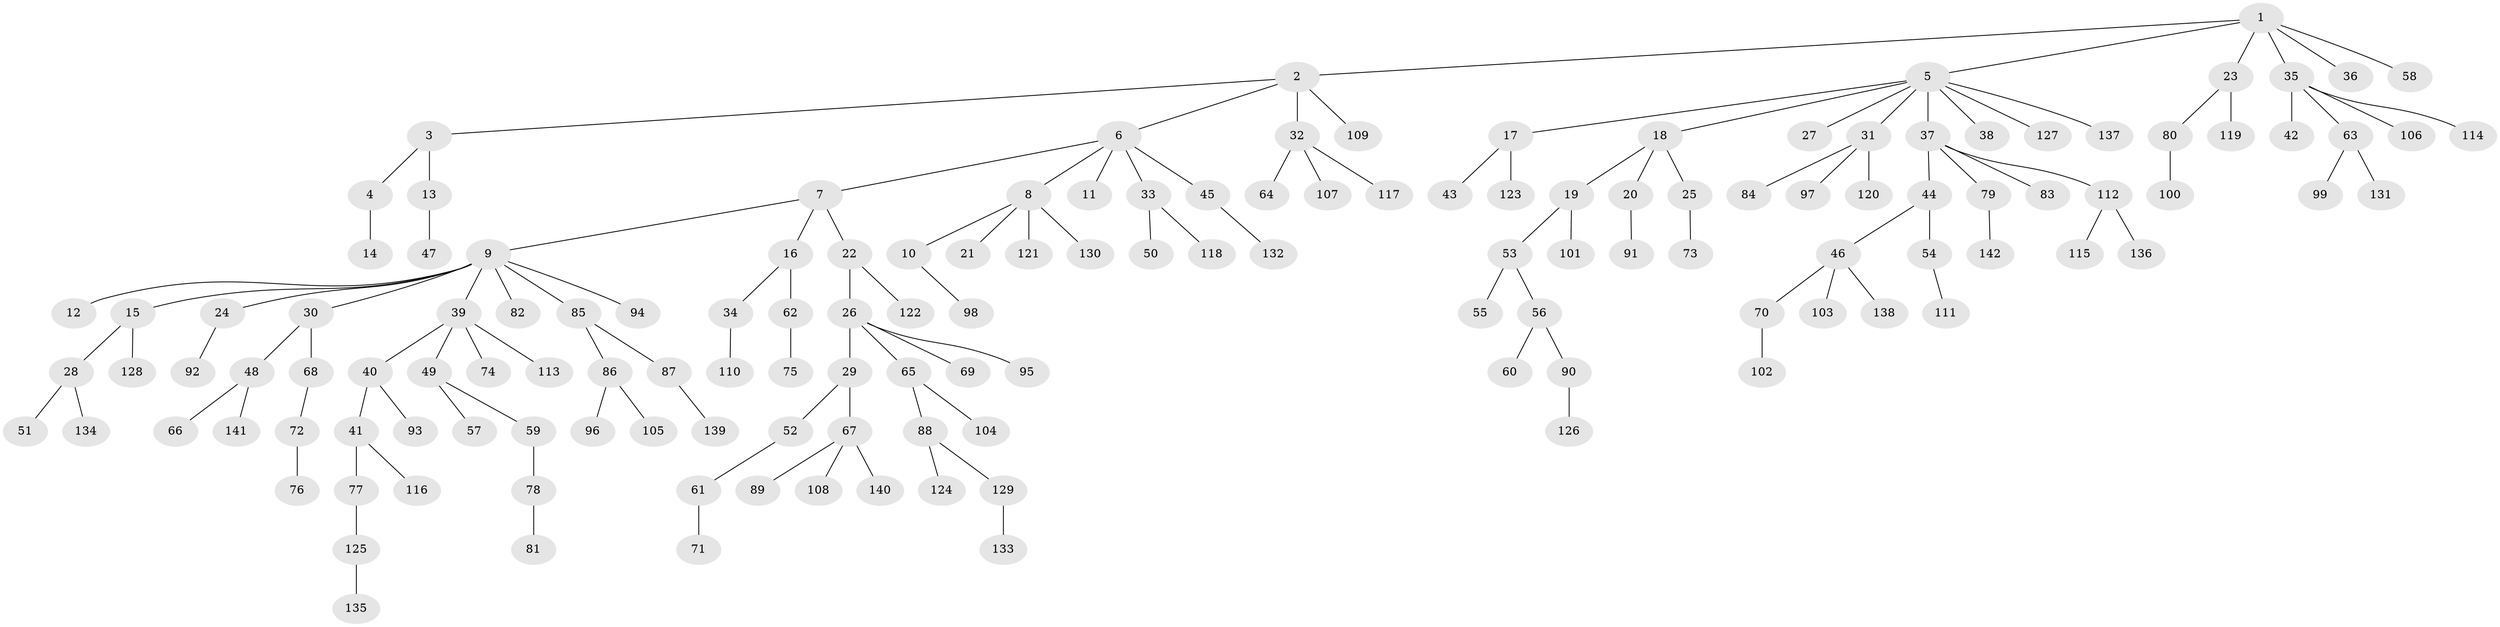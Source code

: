 // Generated by graph-tools (version 1.1) at 2025/11/02/27/25 16:11:26]
// undirected, 142 vertices, 141 edges
graph export_dot {
graph [start="1"]
  node [color=gray90,style=filled];
  1;
  2;
  3;
  4;
  5;
  6;
  7;
  8;
  9;
  10;
  11;
  12;
  13;
  14;
  15;
  16;
  17;
  18;
  19;
  20;
  21;
  22;
  23;
  24;
  25;
  26;
  27;
  28;
  29;
  30;
  31;
  32;
  33;
  34;
  35;
  36;
  37;
  38;
  39;
  40;
  41;
  42;
  43;
  44;
  45;
  46;
  47;
  48;
  49;
  50;
  51;
  52;
  53;
  54;
  55;
  56;
  57;
  58;
  59;
  60;
  61;
  62;
  63;
  64;
  65;
  66;
  67;
  68;
  69;
  70;
  71;
  72;
  73;
  74;
  75;
  76;
  77;
  78;
  79;
  80;
  81;
  82;
  83;
  84;
  85;
  86;
  87;
  88;
  89;
  90;
  91;
  92;
  93;
  94;
  95;
  96;
  97;
  98;
  99;
  100;
  101;
  102;
  103;
  104;
  105;
  106;
  107;
  108;
  109;
  110;
  111;
  112;
  113;
  114;
  115;
  116;
  117;
  118;
  119;
  120;
  121;
  122;
  123;
  124;
  125;
  126;
  127;
  128;
  129;
  130;
  131;
  132;
  133;
  134;
  135;
  136;
  137;
  138;
  139;
  140;
  141;
  142;
  1 -- 2;
  1 -- 5;
  1 -- 23;
  1 -- 35;
  1 -- 36;
  1 -- 58;
  2 -- 3;
  2 -- 6;
  2 -- 32;
  2 -- 109;
  3 -- 4;
  3 -- 13;
  4 -- 14;
  5 -- 17;
  5 -- 18;
  5 -- 27;
  5 -- 31;
  5 -- 37;
  5 -- 38;
  5 -- 127;
  5 -- 137;
  6 -- 7;
  6 -- 8;
  6 -- 11;
  6 -- 33;
  6 -- 45;
  7 -- 9;
  7 -- 16;
  7 -- 22;
  8 -- 10;
  8 -- 21;
  8 -- 121;
  8 -- 130;
  9 -- 12;
  9 -- 15;
  9 -- 24;
  9 -- 30;
  9 -- 39;
  9 -- 82;
  9 -- 85;
  9 -- 94;
  10 -- 98;
  13 -- 47;
  15 -- 28;
  15 -- 128;
  16 -- 34;
  16 -- 62;
  17 -- 43;
  17 -- 123;
  18 -- 19;
  18 -- 20;
  18 -- 25;
  19 -- 53;
  19 -- 101;
  20 -- 91;
  22 -- 26;
  22 -- 122;
  23 -- 80;
  23 -- 119;
  24 -- 92;
  25 -- 73;
  26 -- 29;
  26 -- 65;
  26 -- 69;
  26 -- 95;
  28 -- 51;
  28 -- 134;
  29 -- 52;
  29 -- 67;
  30 -- 48;
  30 -- 68;
  31 -- 84;
  31 -- 97;
  31 -- 120;
  32 -- 64;
  32 -- 107;
  32 -- 117;
  33 -- 50;
  33 -- 118;
  34 -- 110;
  35 -- 42;
  35 -- 63;
  35 -- 106;
  35 -- 114;
  37 -- 44;
  37 -- 79;
  37 -- 83;
  37 -- 112;
  39 -- 40;
  39 -- 49;
  39 -- 74;
  39 -- 113;
  40 -- 41;
  40 -- 93;
  41 -- 77;
  41 -- 116;
  44 -- 46;
  44 -- 54;
  45 -- 132;
  46 -- 70;
  46 -- 103;
  46 -- 138;
  48 -- 66;
  48 -- 141;
  49 -- 57;
  49 -- 59;
  52 -- 61;
  53 -- 55;
  53 -- 56;
  54 -- 111;
  56 -- 60;
  56 -- 90;
  59 -- 78;
  61 -- 71;
  62 -- 75;
  63 -- 99;
  63 -- 131;
  65 -- 88;
  65 -- 104;
  67 -- 89;
  67 -- 108;
  67 -- 140;
  68 -- 72;
  70 -- 102;
  72 -- 76;
  77 -- 125;
  78 -- 81;
  79 -- 142;
  80 -- 100;
  85 -- 86;
  85 -- 87;
  86 -- 96;
  86 -- 105;
  87 -- 139;
  88 -- 124;
  88 -- 129;
  90 -- 126;
  112 -- 115;
  112 -- 136;
  125 -- 135;
  129 -- 133;
}
